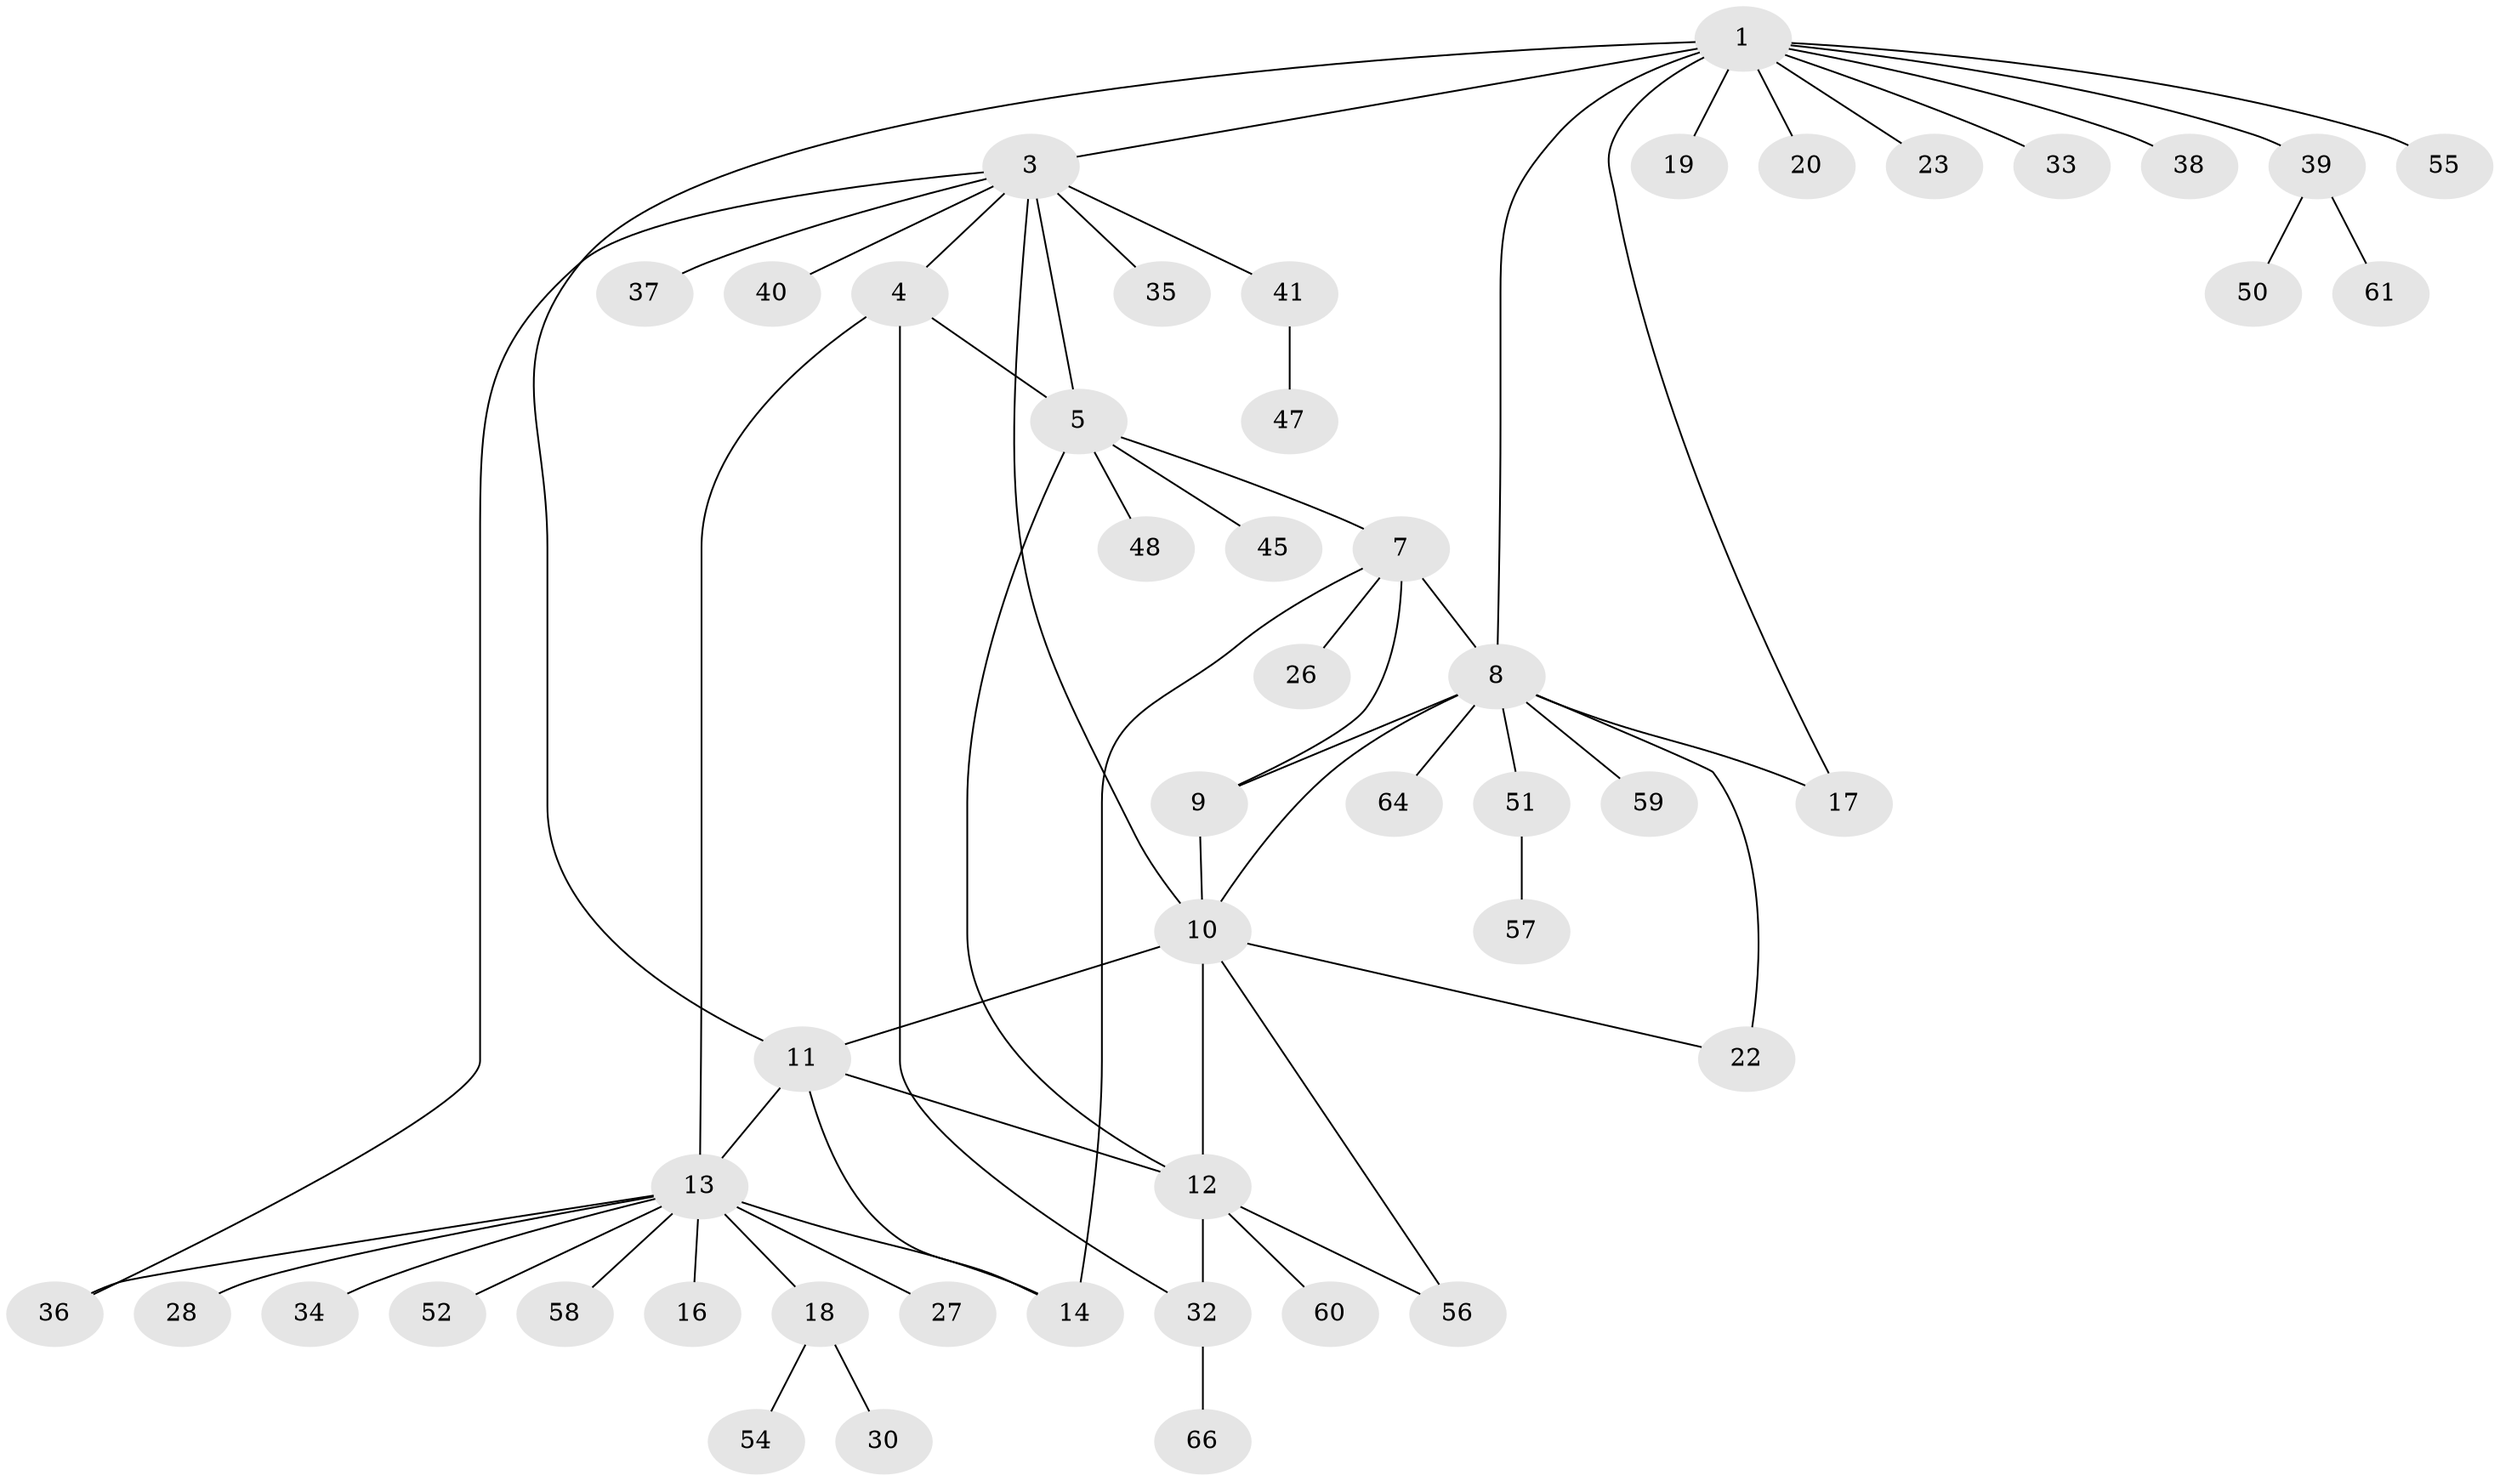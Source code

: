 // original degree distribution, {2: 0.18181818181818182, 12: 0.030303030303030304, 4: 0.045454545454545456, 6: 0.045454545454545456, 7: 0.030303030303030304, 8: 0.015151515151515152, 10: 0.015151515151515152, 3: 0.12121212121212122, 1: 0.5151515151515151}
// Generated by graph-tools (version 1.1) at 2025/42/03/06/25 10:42:10]
// undirected, 49 vertices, 64 edges
graph export_dot {
graph [start="1"]
  node [color=gray90,style=filled];
  1 [super="+2"];
  3 [super="+6"];
  4 [super="+24"];
  5 [super="+21"];
  7 [super="+29"];
  8 [super="+25"];
  9;
  10 [super="+44"];
  11 [super="+15"];
  12 [super="+49"];
  13 [super="+31"];
  14;
  16;
  17;
  18 [super="+42"];
  19;
  20;
  22 [super="+63"];
  23;
  26 [super="+43"];
  27;
  28;
  30;
  32 [super="+62"];
  33;
  34;
  35;
  36;
  37;
  38;
  39 [super="+46"];
  40;
  41 [super="+65"];
  45;
  47;
  48;
  50;
  51 [super="+53"];
  52;
  54;
  55;
  56;
  57;
  58;
  59;
  60;
  61;
  64;
  66;
  1 -- 3 [weight=2];
  1 -- 33;
  1 -- 38;
  1 -- 39;
  1 -- 8;
  1 -- 17;
  1 -- 19;
  1 -- 20;
  1 -- 23;
  1 -- 55;
  1 -- 11;
  3 -- 10;
  3 -- 4;
  3 -- 5;
  3 -- 35;
  3 -- 36;
  3 -- 37;
  3 -- 40;
  3 -- 41;
  4 -- 5;
  4 -- 13 [weight=2];
  4 -- 32;
  5 -- 7;
  5 -- 12;
  5 -- 45;
  5 -- 48;
  7 -- 8;
  7 -- 9;
  7 -- 14;
  7 -- 26;
  8 -- 9;
  8 -- 17;
  8 -- 22 [weight=2];
  8 -- 51;
  8 -- 59;
  8 -- 64;
  8 -- 10;
  9 -- 10;
  10 -- 11;
  10 -- 12;
  10 -- 22;
  10 -- 56;
  11 -- 12;
  11 -- 13;
  11 -- 14;
  12 -- 32;
  12 -- 56;
  12 -- 60;
  13 -- 14;
  13 -- 16;
  13 -- 18;
  13 -- 27;
  13 -- 28;
  13 -- 34;
  13 -- 36;
  13 -- 52;
  13 -- 58;
  18 -- 30;
  18 -- 54;
  32 -- 66;
  39 -- 61;
  39 -- 50;
  41 -- 47;
  51 -- 57;
}

